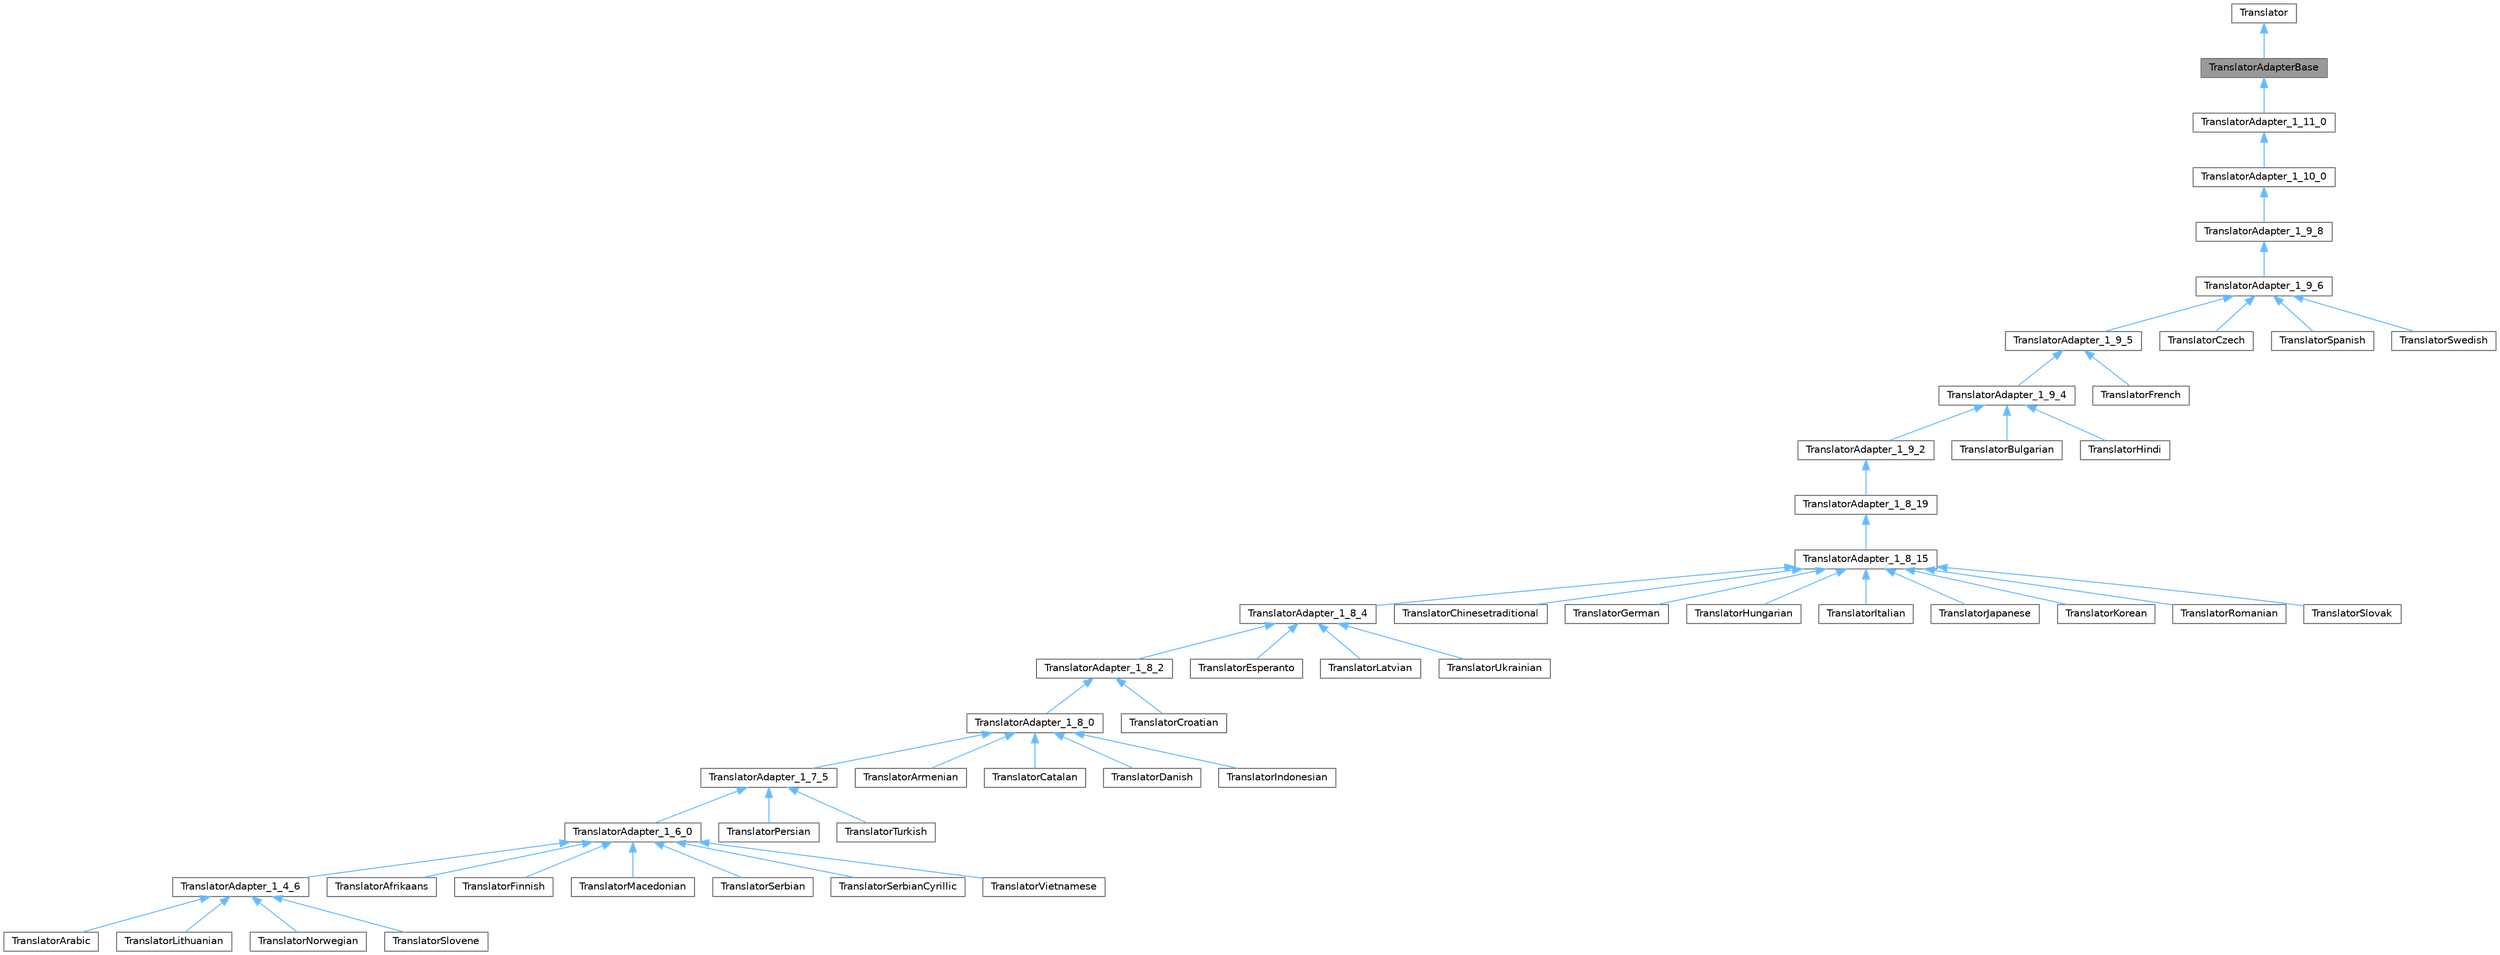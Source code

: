 digraph "TranslatorAdapterBase"
{
 // INTERACTIVE_SVG=YES
 // LATEX_PDF_SIZE
  bgcolor="transparent";
  edge [fontname=Helvetica,fontsize=10,labelfontname=Helvetica,labelfontsize=10];
  node [fontname=Helvetica,fontsize=10,shape=box,height=0.2,width=0.4];
  Node1 [id="Node000001",label="TranslatorAdapterBase",height=0.2,width=0.4,color="gray40", fillcolor="grey60", style="filled", fontcolor="black",tooltip="Base of the translator adapter tree."];
  Node2 -> Node1 [id="edge1_Node000001_Node000002",dir="back",color="steelblue1",style="solid",tooltip=" "];
  Node2 [id="Node000002",label="Translator",height=0.2,width=0.4,color="gray40", fillcolor="white", style="filled",URL="$d8/dfb/class_translator.html",tooltip="Abstract base class for all translatable text fragments."];
  Node1 -> Node3 [id="edge2_Node000001_Node000003",dir="back",color="steelblue1",style="solid",tooltip=" "];
  Node3 [id="Node000003",label="TranslatorAdapter_1_11_0",height=0.2,width=0.4,color="gray40", fillcolor="white", style="filled",URL="$d8/d55/class_translator_adapter__1__11__0.html",tooltip=" "];
  Node3 -> Node4 [id="edge3_Node000003_Node000004",dir="back",color="steelblue1",style="solid",tooltip=" "];
  Node4 [id="Node000004",label="TranslatorAdapter_1_10_0",height=0.2,width=0.4,color="gray40", fillcolor="white", style="filled",URL="$de/d34/class_translator_adapter__1__10__0.html",tooltip=" "];
  Node4 -> Node5 [id="edge4_Node000004_Node000005",dir="back",color="steelblue1",style="solid",tooltip=" "];
  Node5 [id="Node000005",label="TranslatorAdapter_1_9_8",height=0.2,width=0.4,color="gray40", fillcolor="white", style="filled",URL="$d7/d9d/class_translator_adapter__1__9__8.html",tooltip=" "];
  Node5 -> Node6 [id="edge5_Node000005_Node000006",dir="back",color="steelblue1",style="solid",tooltip=" "];
  Node6 [id="Node000006",label="TranslatorAdapter_1_9_6",height=0.2,width=0.4,color="gray40", fillcolor="white", style="filled",URL="$db/d71/class_translator_adapter__1__9__6.html",tooltip=" "];
  Node6 -> Node7 [id="edge6_Node000006_Node000007",dir="back",color="steelblue1",style="solid",tooltip=" "];
  Node7 [id="Node000007",label="TranslatorAdapter_1_9_5",height=0.2,width=0.4,color="gray40", fillcolor="white", style="filled",URL="$dd/dba/class_translator_adapter__1__9__5.html",tooltip=" "];
  Node7 -> Node8 [id="edge7_Node000007_Node000008",dir="back",color="steelblue1",style="solid",tooltip=" "];
  Node8 [id="Node000008",label="TranslatorAdapter_1_9_4",height=0.2,width=0.4,color="gray40", fillcolor="white", style="filled",URL="$d0/d33/class_translator_adapter__1__9__4.html",tooltip=" "];
  Node8 -> Node9 [id="edge8_Node000008_Node000009",dir="back",color="steelblue1",style="solid",tooltip=" "];
  Node9 [id="Node000009",label="TranslatorAdapter_1_9_2",height=0.2,width=0.4,color="gray40", fillcolor="white", style="filled",URL="$d3/d2e/class_translator_adapter__1__9__2.html",tooltip=" "];
  Node9 -> Node10 [id="edge9_Node000009_Node000010",dir="back",color="steelblue1",style="solid",tooltip=" "];
  Node10 [id="Node000010",label="TranslatorAdapter_1_8_19",height=0.2,width=0.4,color="gray40", fillcolor="white", style="filled",URL="$de/dde/class_translator_adapter__1__8__19.html",tooltip=" "];
  Node10 -> Node11 [id="edge10_Node000010_Node000011",dir="back",color="steelblue1",style="solid",tooltip=" "];
  Node11 [id="Node000011",label="TranslatorAdapter_1_8_15",height=0.2,width=0.4,color="gray40", fillcolor="white", style="filled",URL="$d4/d2e/class_translator_adapter__1__8__15.html",tooltip=" "];
  Node11 -> Node12 [id="edge11_Node000011_Node000012",dir="back",color="steelblue1",style="solid",tooltip=" "];
  Node12 [id="Node000012",label="TranslatorAdapter_1_8_4",height=0.2,width=0.4,color="gray40", fillcolor="white", style="filled",URL="$de/d2f/class_translator_adapter__1__8__4.html",tooltip=" "];
  Node12 -> Node13 [id="edge12_Node000012_Node000013",dir="back",color="steelblue1",style="solid",tooltip=" "];
  Node13 [id="Node000013",label="TranslatorAdapter_1_8_2",height=0.2,width=0.4,color="gray40", fillcolor="white", style="filled",URL="$d2/d75/class_translator_adapter__1__8__2.html",tooltip=" "];
  Node13 -> Node14 [id="edge13_Node000013_Node000014",dir="back",color="steelblue1",style="solid",tooltip=" "];
  Node14 [id="Node000014",label="TranslatorAdapter_1_8_0",height=0.2,width=0.4,color="gray40", fillcolor="white", style="filled",URL="$de/d49/class_translator_adapter__1__8__0.html",tooltip="Adapter class for languages that only contain translations up to version 1.8.0."];
  Node14 -> Node15 [id="edge14_Node000014_Node000015",dir="back",color="steelblue1",style="solid",tooltip=" "];
  Node15 [id="Node000015",label="TranslatorAdapter_1_7_5",height=0.2,width=0.4,color="gray40", fillcolor="white", style="filled",URL="$da/d24/class_translator_adapter__1__7__5.html",tooltip="Adapter class for languages that only contain translations up to version 1.7.5."];
  Node15 -> Node16 [id="edge15_Node000015_Node000016",dir="back",color="steelblue1",style="solid",tooltip=" "];
  Node16 [id="Node000016",label="TranslatorAdapter_1_6_0",height=0.2,width=0.4,color="gray40", fillcolor="white", style="filled",URL="$d3/da1/class_translator_adapter__1__6__0.html",tooltip="Adapter class for languages that only contain translations up to version 1.6.0."];
  Node16 -> Node17 [id="edge16_Node000016_Node000017",dir="back",color="steelblue1",style="solid",tooltip=" "];
  Node17 [id="Node000017",label="TranslatorAdapter_1_4_6",height=0.2,width=0.4,color="gray40", fillcolor="white", style="filled",URL="$d4/d2b/class_translator_adapter__1__4__6.html",tooltip="Adapter class for languages that only contain translations up to version 1.4.6."];
  Node17 -> Node18 [id="edge17_Node000017_Node000018",dir="back",color="steelblue1",style="solid",tooltip=" "];
  Node18 [id="Node000018",label="TranslatorArabic",height=0.2,width=0.4,color="gray40", fillcolor="white", style="filled",URL="$d3/de9/class_translator_arabic.html",tooltip=" "];
  Node17 -> Node19 [id="edge18_Node000017_Node000019",dir="back",color="steelblue1",style="solid",tooltip=" "];
  Node19 [id="Node000019",label="TranslatorLithuanian",height=0.2,width=0.4,color="gray40", fillcolor="white", style="filled",URL="$dc/d53/class_translator_lithuanian.html",tooltip=" "];
  Node17 -> Node20 [id="edge19_Node000017_Node000020",dir="back",color="steelblue1",style="solid",tooltip=" "];
  Node20 [id="Node000020",label="TranslatorNorwegian",height=0.2,width=0.4,color="gray40", fillcolor="white", style="filled",URL="$dd/d38/class_translator_norwegian.html",tooltip=" "];
  Node17 -> Node21 [id="edge20_Node000017_Node000021",dir="back",color="steelblue1",style="solid",tooltip=" "];
  Node21 [id="Node000021",label="TranslatorSlovene",height=0.2,width=0.4,color="gray40", fillcolor="white", style="filled",URL="$dd/d0b/class_translator_slovene.html",tooltip=" "];
  Node16 -> Node22 [id="edge21_Node000016_Node000022",dir="back",color="steelblue1",style="solid",tooltip=" "];
  Node22 [id="Node000022",label="TranslatorAfrikaans",height=0.2,width=0.4,color="gray40", fillcolor="white", style="filled",URL="$d3/d65/class_translator_afrikaans.html",tooltip=" "];
  Node16 -> Node23 [id="edge22_Node000016_Node000023",dir="back",color="steelblue1",style="solid",tooltip=" "];
  Node23 [id="Node000023",label="TranslatorFinnish",height=0.2,width=0.4,color="gray40", fillcolor="white", style="filled",URL="$de/df7/class_translator_finnish.html",tooltip=" "];
  Node16 -> Node24 [id="edge23_Node000016_Node000024",dir="back",color="steelblue1",style="solid",tooltip=" "];
  Node24 [id="Node000024",label="TranslatorMacedonian",height=0.2,width=0.4,color="gray40", fillcolor="white", style="filled",URL="$d9/ddf/class_translator_macedonian.html",tooltip=" "];
  Node16 -> Node25 [id="edge24_Node000016_Node000025",dir="back",color="steelblue1",style="solid",tooltip=" "];
  Node25 [id="Node000025",label="TranslatorSerbian",height=0.2,width=0.4,color="gray40", fillcolor="white", style="filled",URL="$d5/d0a/class_translator_serbian.html",tooltip=" "];
  Node16 -> Node26 [id="edge25_Node000016_Node000026",dir="back",color="steelblue1",style="solid",tooltip=" "];
  Node26 [id="Node000026",label="TranslatorSerbianCyrillic",height=0.2,width=0.4,color="gray40", fillcolor="white", style="filled",URL="$dc/d03/class_translator_serbian_cyrillic.html",tooltip=" "];
  Node16 -> Node27 [id="edge26_Node000016_Node000027",dir="back",color="steelblue1",style="solid",tooltip=" "];
  Node27 [id="Node000027",label="TranslatorVietnamese",height=0.2,width=0.4,color="gray40", fillcolor="white", style="filled",URL="$df/d20/class_translator_vietnamese.html",tooltip=" "];
  Node15 -> Node28 [id="edge27_Node000015_Node000028",dir="back",color="steelblue1",style="solid",tooltip=" "];
  Node28 [id="Node000028",label="TranslatorPersian",height=0.2,width=0.4,color="gray40", fillcolor="white", style="filled",URL="$d5/d43/class_translator_persian.html",tooltip=" "];
  Node15 -> Node29 [id="edge28_Node000015_Node000029",dir="back",color="steelblue1",style="solid",tooltip=" "];
  Node29 [id="Node000029",label="TranslatorTurkish",height=0.2,width=0.4,color="gray40", fillcolor="white", style="filled",URL="$dd/d80/class_translator_turkish.html",tooltip=" "];
  Node14 -> Node30 [id="edge29_Node000014_Node000030",dir="back",color="steelblue1",style="solid",tooltip=" "];
  Node30 [id="Node000030",label="TranslatorArmenian",height=0.2,width=0.4,color="gray40", fillcolor="white", style="filled",URL="$da/db8/class_translator_armenian.html",tooltip=" "];
  Node14 -> Node31 [id="edge30_Node000014_Node000031",dir="back",color="steelblue1",style="solid",tooltip=" "];
  Node31 [id="Node000031",label="TranslatorCatalan",height=0.2,width=0.4,color="gray40", fillcolor="white", style="filled",URL="$d9/dc1/class_translator_catalan.html",tooltip=" "];
  Node14 -> Node32 [id="edge31_Node000014_Node000032",dir="back",color="steelblue1",style="solid",tooltip=" "];
  Node32 [id="Node000032",label="TranslatorDanish",height=0.2,width=0.4,color="gray40", fillcolor="white", style="filled",URL="$d7/d21/class_translator_danish.html",tooltip=" "];
  Node14 -> Node33 [id="edge32_Node000014_Node000033",dir="back",color="steelblue1",style="solid",tooltip=" "];
  Node33 [id="Node000033",label="TranslatorIndonesian",height=0.2,width=0.4,color="gray40", fillcolor="white", style="filled",URL="$df/dc8/class_translator_indonesian.html",tooltip=" "];
  Node13 -> Node34 [id="edge33_Node000013_Node000034",dir="back",color="steelblue1",style="solid",tooltip=" "];
  Node34 [id="Node000034",label="TranslatorCroatian",height=0.2,width=0.4,color="gray40", fillcolor="white", style="filled",URL="$d9/d82/class_translator_croatian.html",tooltip=" "];
  Node12 -> Node35 [id="edge34_Node000012_Node000035",dir="back",color="steelblue1",style="solid",tooltip=" "];
  Node35 [id="Node000035",label="TranslatorEsperanto",height=0.2,width=0.4,color="gray40", fillcolor="white", style="filled",URL="$d2/d07/class_translator_esperanto.html",tooltip=" "];
  Node12 -> Node36 [id="edge35_Node000012_Node000036",dir="back",color="steelblue1",style="solid",tooltip=" "];
  Node36 [id="Node000036",label="TranslatorLatvian",height=0.2,width=0.4,color="gray40", fillcolor="white", style="filled",URL="$d8/d83/class_translator_latvian.html",tooltip=" "];
  Node12 -> Node37 [id="edge36_Node000012_Node000037",dir="back",color="steelblue1",style="solid",tooltip=" "];
  Node37 [id="Node000037",label="TranslatorUkrainian",height=0.2,width=0.4,color="gray40", fillcolor="white", style="filled",URL="$d1/d56/class_translator_ukrainian.html",tooltip=" "];
  Node11 -> Node38 [id="edge37_Node000011_Node000038",dir="back",color="steelblue1",style="solid",tooltip=" "];
  Node38 [id="Node000038",label="TranslatorChinesetraditional",height=0.2,width=0.4,color="gray40", fillcolor="white", style="filled",URL="$dd/df6/class_translator_chinesetraditional.html",tooltip=" "];
  Node11 -> Node39 [id="edge38_Node000011_Node000039",dir="back",color="steelblue1",style="solid",tooltip=" "];
  Node39 [id="Node000039",label="TranslatorGerman",height=0.2,width=0.4,color="gray40", fillcolor="white", style="filled",URL="$d6/d07/class_translator_german.html",tooltip=" "];
  Node11 -> Node40 [id="edge39_Node000011_Node000040",dir="back",color="steelblue1",style="solid",tooltip=" "];
  Node40 [id="Node000040",label="TranslatorHungarian",height=0.2,width=0.4,color="gray40", fillcolor="white", style="filled",URL="$db/d5f/class_translator_hungarian.html",tooltip=" "];
  Node11 -> Node41 [id="edge40_Node000011_Node000041",dir="back",color="steelblue1",style="solid",tooltip=" "];
  Node41 [id="Node000041",label="TranslatorItalian",height=0.2,width=0.4,color="gray40", fillcolor="white", style="filled",URL="$d2/df8/class_translator_italian.html",tooltip=" "];
  Node11 -> Node42 [id="edge41_Node000011_Node000042",dir="back",color="steelblue1",style="solid",tooltip=" "];
  Node42 [id="Node000042",label="TranslatorJapanese",height=0.2,width=0.4,color="gray40", fillcolor="white", style="filled",URL="$d1/d6a/class_translator_japanese.html",tooltip=" "];
  Node11 -> Node43 [id="edge42_Node000011_Node000043",dir="back",color="steelblue1",style="solid",tooltip=" "];
  Node43 [id="Node000043",label="TranslatorKorean",height=0.2,width=0.4,color="gray40", fillcolor="white", style="filled",URL="$db/dcc/class_translator_korean.html",tooltip=" "];
  Node11 -> Node44 [id="edge43_Node000011_Node000044",dir="back",color="steelblue1",style="solid",tooltip=" "];
  Node44 [id="Node000044",label="TranslatorRomanian",height=0.2,width=0.4,color="gray40", fillcolor="white", style="filled",URL="$da/d32/class_translator_romanian.html",tooltip=" "];
  Node11 -> Node45 [id="edge44_Node000011_Node000045",dir="back",color="steelblue1",style="solid",tooltip=" "];
  Node45 [id="Node000045",label="TranslatorSlovak",height=0.2,width=0.4,color="gray40", fillcolor="white", style="filled",URL="$d2/d53/class_translator_slovak.html",tooltip=" "];
  Node8 -> Node46 [id="edge45_Node000008_Node000046",dir="back",color="steelblue1",style="solid",tooltip=" "];
  Node46 [id="Node000046",label="TranslatorBulgarian",height=0.2,width=0.4,color="gray40", fillcolor="white", style="filled",URL="$da/dbb/class_translator_bulgarian.html",tooltip=" "];
  Node8 -> Node47 [id="edge46_Node000008_Node000047",dir="back",color="steelblue1",style="solid",tooltip=" "];
  Node47 [id="Node000047",label="TranslatorHindi",height=0.2,width=0.4,color="gray40", fillcolor="white", style="filled",URL="$d1/d8a/class_translator_hindi.html",tooltip=" "];
  Node7 -> Node48 [id="edge47_Node000007_Node000048",dir="back",color="steelblue1",style="solid",tooltip=" "];
  Node48 [id="Node000048",label="TranslatorFrench",height=0.2,width=0.4,color="gray40", fillcolor="white", style="filled",URL="$da/d1a/class_translator_french.html",tooltip=" "];
  Node6 -> Node49 [id="edge48_Node000006_Node000049",dir="back",color="steelblue1",style="solid",tooltip=" "];
  Node49 [id="Node000049",label="TranslatorCzech",height=0.2,width=0.4,color="gray40", fillcolor="white", style="filled",URL="$dd/d8a/class_translator_czech.html",tooltip=" "];
  Node6 -> Node50 [id="edge49_Node000006_Node000050",dir="back",color="steelblue1",style="solid",tooltip=" "];
  Node50 [id="Node000050",label="TranslatorSpanish",height=0.2,width=0.4,color="gray40", fillcolor="white", style="filled",URL="$dc/d44/class_translator_spanish.html",tooltip=" "];
  Node6 -> Node51 [id="edge50_Node000006_Node000051",dir="back",color="steelblue1",style="solid",tooltip=" "];
  Node51 [id="Node000051",label="TranslatorSwedish",height=0.2,width=0.4,color="gray40", fillcolor="white", style="filled",URL="$d5/d5c/class_translator_swedish.html",tooltip=" "];
}

